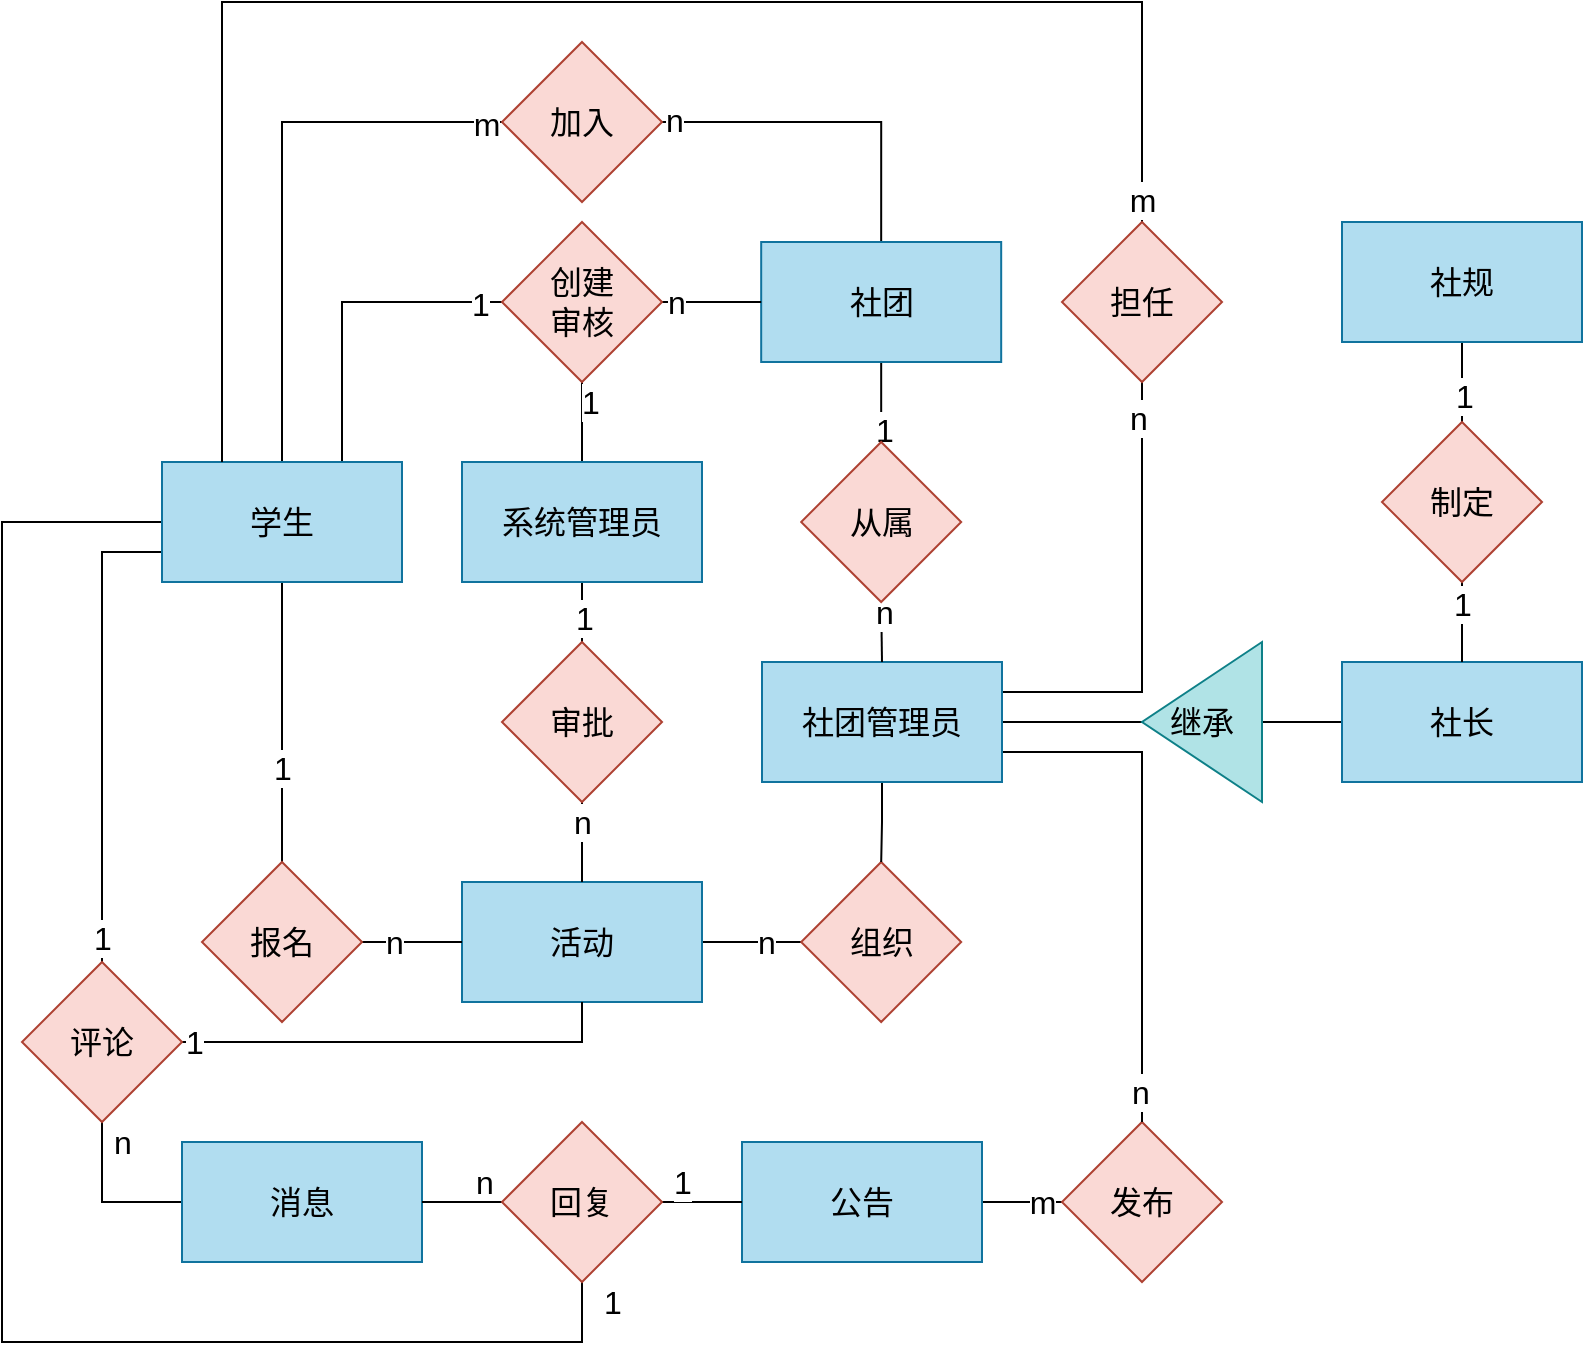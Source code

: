 <mxfile version="20.4.0" type="device"><diagram id="WqUyGCON9PxDdQ77dEnk" name="第 1 页"><mxGraphModel dx="782" dy="380" grid="1" gridSize="10" guides="1" tooltips="1" connect="1" arrows="1" fold="1" page="1" pageScale="1" pageWidth="827" pageHeight="1169" math="0" shadow="0"><root><mxCell id="0"/><mxCell id="1" parent="0"/><mxCell id="azURe_bY_3w7SQK5VZFK-41" style="edgeStyle=orthogonalEdgeStyle;rounded=0;orthogonalLoop=1;jettySize=auto;html=1;exitX=0.5;exitY=1;exitDx=0;exitDy=0;entryX=0.5;entryY=0;entryDx=0;entryDy=0;strokeColor=default;fontSize=16;endArrow=none;endFill=0;" parent="1" source="azURe_bY_3w7SQK5VZFK-16" target="azURe_bY_3w7SQK5VZFK-34" edge="1"><mxGeometry relative="1" as="geometry"/></mxCell><mxCell id="URBMS7y-x_T86t-qxPSA-16" value="1" style="edgeLabel;html=1;align=center;verticalAlign=middle;resizable=0;points=[];fontSize=16;" parent="azURe_bY_3w7SQK5VZFK-41" vertex="1" connectable="0"><mxGeometry x="-0.825" y="1" relative="1" as="geometry"><mxPoint x="-1" y="80" as="offset"/></mxGeometry></mxCell><mxCell id="azURe_bY_3w7SQK5VZFK-43" style="edgeStyle=orthogonalEdgeStyle;rounded=0;orthogonalLoop=1;jettySize=auto;html=1;exitX=0;exitY=0.75;exitDx=0;exitDy=0;entryX=0.5;entryY=0;entryDx=0;entryDy=0;strokeColor=default;fontSize=16;endArrow=none;endFill=0;" parent="1" source="azURe_bY_3w7SQK5VZFK-16" target="azURe_bY_3w7SQK5VZFK-42" edge="1"><mxGeometry relative="1" as="geometry"/></mxCell><mxCell id="azURe_bY_3w7SQK5VZFK-95" value="1" style="edgeLabel;html=1;align=center;verticalAlign=middle;resizable=0;points=[];fontSize=16;" parent="azURe_bY_3w7SQK5VZFK-43" vertex="1" connectable="0"><mxGeometry x="0.683" relative="1" as="geometry"><mxPoint y="25" as="offset"/></mxGeometry></mxCell><mxCell id="azURe_bY_3w7SQK5VZFK-62" style="edgeStyle=orthogonalEdgeStyle;rounded=0;orthogonalLoop=1;jettySize=auto;html=1;exitX=0;exitY=0.5;exitDx=0;exitDy=0;entryX=0.5;entryY=1;entryDx=0;entryDy=0;strokeColor=default;fontSize=16;endArrow=none;endFill=0;" parent="1" source="azURe_bY_3w7SQK5VZFK-16" target="azURe_bY_3w7SQK5VZFK-59" edge="1"><mxGeometry relative="1" as="geometry"><Array as="points"><mxPoint x="18" y="350"/><mxPoint x="18" y="760"/><mxPoint x="308" y="760"/></Array></mxGeometry></mxCell><mxCell id="azURe_bY_3w7SQK5VZFK-90" value="1" style="edgeLabel;html=1;align=center;verticalAlign=middle;resizable=0;points=[];fontSize=16;" parent="azURe_bY_3w7SQK5VZFK-62" vertex="1" connectable="0"><mxGeometry x="0.907" y="-1" relative="1" as="geometry"><mxPoint x="22" y="-21" as="offset"/></mxGeometry></mxCell><mxCell id="URBMS7y-x_T86t-qxPSA-68" style="edgeStyle=orthogonalEdgeStyle;rounded=0;orthogonalLoop=1;jettySize=auto;html=1;exitX=0.75;exitY=0;exitDx=0;exitDy=0;entryX=0;entryY=0.5;entryDx=0;entryDy=0;fontSize=16;endArrow=none;endFill=0;" parent="1" source="azURe_bY_3w7SQK5VZFK-16" target="azURe_bY_3w7SQK5VZFK-20" edge="1"><mxGeometry relative="1" as="geometry"/></mxCell><mxCell id="URBMS7y-x_T86t-qxPSA-107" value="1" style="edgeLabel;html=1;align=center;verticalAlign=middle;resizable=0;points=[];fontSize=16;" parent="URBMS7y-x_T86t-qxPSA-68" vertex="1" connectable="0"><mxGeometry x="0.859" y="-1" relative="1" as="geometry"><mxPoint as="offset"/></mxGeometry></mxCell><mxCell id="URBMS7y-x_T86t-qxPSA-69" style="edgeStyle=orthogonalEdgeStyle;rounded=0;orthogonalLoop=1;jettySize=auto;html=1;exitX=0.5;exitY=0;exitDx=0;exitDy=0;entryX=0;entryY=0.5;entryDx=0;entryDy=0;fontSize=16;endArrow=none;endFill=0;" parent="1" source="azURe_bY_3w7SQK5VZFK-16" target="azURe_bY_3w7SQK5VZFK-24" edge="1"><mxGeometry relative="1" as="geometry"/></mxCell><mxCell id="URBMS7y-x_T86t-qxPSA-102" value="m" style="edgeLabel;html=1;align=center;verticalAlign=middle;resizable=0;points=[];fontSize=16;" parent="URBMS7y-x_T86t-qxPSA-69" vertex="1" connectable="0"><mxGeometry x="0.939" y="-1" relative="1" as="geometry"><mxPoint as="offset"/></mxGeometry></mxCell><object label="&lt;font style=&quot;font-size: 16px;&quot;&gt;学生&lt;/font&gt;" id="azURe_bY_3w7SQK5VZFK-16"><mxCell style="rounded=0;whiteSpace=wrap;html=1;fillColor=#b1ddf0;strokeColor=#10739e;" parent="1" vertex="1"><mxGeometry x="98" y="320" width="120" height="60" as="geometry"/></mxCell></object><mxCell id="URBMS7y-x_T86t-qxPSA-75" style="edgeStyle=orthogonalEdgeStyle;rounded=0;orthogonalLoop=1;jettySize=auto;html=1;exitX=0.5;exitY=0;exitDx=0;exitDy=0;entryX=1;entryY=0.5;entryDx=0;entryDy=0;fontSize=16;endArrow=none;endFill=0;" parent="1" source="azURe_bY_3w7SQK5VZFK-17" target="azURe_bY_3w7SQK5VZFK-24" edge="1"><mxGeometry relative="1" as="geometry"/></mxCell><mxCell id="URBMS7y-x_T86t-qxPSA-103" value="n" style="edgeLabel;html=1;align=center;verticalAlign=middle;resizable=0;points=[];fontSize=16;" parent="URBMS7y-x_T86t-qxPSA-75" vertex="1" connectable="0"><mxGeometry x="0.926" y="-1" relative="1" as="geometry"><mxPoint as="offset"/></mxGeometry></mxCell><mxCell id="URBMS7y-x_T86t-qxPSA-77" style="edgeStyle=orthogonalEdgeStyle;rounded=0;orthogonalLoop=1;jettySize=auto;html=1;exitX=0.5;exitY=1;exitDx=0;exitDy=0;entryX=0.5;entryY=0;entryDx=0;entryDy=0;fontSize=16;endArrow=none;endFill=0;" parent="1" source="azURe_bY_3w7SQK5VZFK-17" target="URBMS7y-x_T86t-qxPSA-71" edge="1"><mxGeometry relative="1" as="geometry"/></mxCell><mxCell id="URBMS7y-x_T86t-qxPSA-105" value="1" style="edgeLabel;html=1;align=center;verticalAlign=middle;resizable=0;points=[];fontSize=16;" parent="URBMS7y-x_T86t-qxPSA-77" vertex="1" connectable="0"><mxGeometry x="0.672" y="1" relative="1" as="geometry"><mxPoint as="offset"/></mxGeometry></mxCell><mxCell id="azURe_bY_3w7SQK5VZFK-17" value="社团" style="rounded=0;whiteSpace=wrap;html=1;fontSize=16;fillColor=#b1ddf0;strokeColor=#10739e;" parent="1" vertex="1"><mxGeometry x="397.59" y="210" width="120" height="60" as="geometry"/></mxCell><mxCell id="URBMS7y-x_T86t-qxPSA-53" style="edgeStyle=orthogonalEdgeStyle;rounded=0;orthogonalLoop=1;jettySize=auto;html=1;exitX=0.5;exitY=1;exitDx=0;exitDy=0;entryX=0.5;entryY=0;entryDx=0;entryDy=0;fontSize=16;endArrow=none;endFill=0;" parent="1" source="azURe_bY_3w7SQK5VZFK-20" target="azURe_bY_3w7SQK5VZFK-27" edge="1"><mxGeometry relative="1" as="geometry"/></mxCell><mxCell id="URBMS7y-x_T86t-qxPSA-55" value="1" style="edgeLabel;html=1;align=center;verticalAlign=middle;resizable=0;points=[];fontSize=16;" parent="URBMS7y-x_T86t-qxPSA-53" vertex="1" connectable="0"><mxGeometry x="0.683" relative="1" as="geometry"><mxPoint x="4" y="-24" as="offset"/></mxGeometry></mxCell><mxCell id="URBMS7y-x_T86t-qxPSA-76" style="edgeStyle=orthogonalEdgeStyle;rounded=0;orthogonalLoop=1;jettySize=auto;html=1;exitX=1;exitY=0.5;exitDx=0;exitDy=0;entryX=0;entryY=0.5;entryDx=0;entryDy=0;fontSize=16;endArrow=none;endFill=0;" parent="1" source="azURe_bY_3w7SQK5VZFK-20" target="azURe_bY_3w7SQK5VZFK-17" edge="1"><mxGeometry relative="1" as="geometry"/></mxCell><mxCell id="URBMS7y-x_T86t-qxPSA-108" value="n" style="edgeLabel;html=1;align=center;verticalAlign=middle;resizable=0;points=[];fontSize=16;" parent="URBMS7y-x_T86t-qxPSA-76" vertex="1" connectable="0"><mxGeometry x="-0.712" relative="1" as="geometry"><mxPoint as="offset"/></mxGeometry></mxCell><mxCell id="azURe_bY_3w7SQK5VZFK-20" value="创建&lt;br&gt;审核" style="rhombus;whiteSpace=wrap;html=1;fontSize=16;fillColor=#fad9d5;strokeColor=#ae4132;" parent="1" vertex="1"><mxGeometry x="268" y="200" width="80" height="80" as="geometry"/></mxCell><mxCell id="azURe_bY_3w7SQK5VZFK-24" value="加入" style="rhombus;whiteSpace=wrap;html=1;fontSize=16;fillColor=#fad9d5;strokeColor=#ae4132;" parent="1" vertex="1"><mxGeometry x="268" y="110" width="80" height="80" as="geometry"/></mxCell><mxCell id="URBMS7y-x_T86t-qxPSA-52" style="edgeStyle=orthogonalEdgeStyle;rounded=0;orthogonalLoop=1;jettySize=auto;html=1;exitX=0.5;exitY=1;exitDx=0;exitDy=0;entryX=0.5;entryY=0;entryDx=0;entryDy=0;fontSize=16;endArrow=none;endFill=0;" parent="1" source="azURe_bY_3w7SQK5VZFK-27" target="URBMS7y-x_T86t-qxPSA-51" edge="1"><mxGeometry relative="1" as="geometry"/></mxCell><mxCell id="URBMS7y-x_T86t-qxPSA-57" value="1" style="edgeLabel;html=1;align=center;verticalAlign=middle;resizable=0;points=[];fontSize=16;" parent="URBMS7y-x_T86t-qxPSA-52" vertex="1" connectable="0"><mxGeometry x="0.178" y="1" relative="1" as="geometry"><mxPoint as="offset"/></mxGeometry></mxCell><mxCell id="URBMS7y-x_T86t-qxPSA-56" style="edgeStyle=orthogonalEdgeStyle;rounded=0;orthogonalLoop=1;jettySize=auto;html=1;fontSize=16;endArrow=none;endFill=0;" parent="1" source="azURe_bY_3w7SQK5VZFK-27" edge="1"><mxGeometry relative="1" as="geometry"><mxPoint x="308" y="310" as="targetPoint"/></mxGeometry></mxCell><mxCell id="azURe_bY_3w7SQK5VZFK-27" value="系统管理员" style="rounded=0;whiteSpace=wrap;html=1;fontSize=16;fillColor=#b1ddf0;strokeColor=#10739e;" parent="1" vertex="1"><mxGeometry x="248" y="320" width="120" height="60" as="geometry"/></mxCell><mxCell id="azURe_bY_3w7SQK5VZFK-37" style="edgeStyle=orthogonalEdgeStyle;rounded=0;orthogonalLoop=1;jettySize=auto;html=1;exitX=1;exitY=0.5;exitDx=0;exitDy=0;entryX=0;entryY=0.5;entryDx=0;entryDy=0;strokeColor=default;fontSize=16;endArrow=none;endFill=0;" parent="1" source="azURe_bY_3w7SQK5VZFK-29" target="azURe_bY_3w7SQK5VZFK-30" edge="1"><mxGeometry relative="1" as="geometry"/></mxCell><mxCell id="azURe_bY_3w7SQK5VZFK-89" value="n" style="edgeLabel;html=1;align=center;verticalAlign=middle;resizable=0;points=[];fontSize=16;" parent="azURe_bY_3w7SQK5VZFK-37" vertex="1" connectable="0"><mxGeometry x="-0.556" y="1" relative="1" as="geometry"><mxPoint x="21" y="1" as="offset"/></mxGeometry></mxCell><mxCell id="azURe_bY_3w7SQK5VZFK-29" value="活动" style="rounded=0;whiteSpace=wrap;html=1;fontSize=16;fillColor=#b1ddf0;strokeColor=#10739e;" parent="1" vertex="1"><mxGeometry x="248" y="530" width="120" height="60" as="geometry"/></mxCell><mxCell id="azURe_bY_3w7SQK5VZFK-30" value="组织" style="rhombus;whiteSpace=wrap;html=1;fontSize=16;fillColor=#fad9d5;strokeColor=#ae4132;" parent="1" vertex="1"><mxGeometry x="417.59" y="520" width="80" height="80" as="geometry"/></mxCell><mxCell id="azURe_bY_3w7SQK5VZFK-40" style="edgeStyle=orthogonalEdgeStyle;rounded=0;orthogonalLoop=1;jettySize=auto;html=1;exitX=1;exitY=0.5;exitDx=0;exitDy=0;entryX=0;entryY=0.5;entryDx=0;entryDy=0;strokeColor=default;fontSize=16;endArrow=none;endFill=0;" parent="1" source="azURe_bY_3w7SQK5VZFK-34" target="azURe_bY_3w7SQK5VZFK-29" edge="1"><mxGeometry relative="1" as="geometry"/></mxCell><mxCell id="azURe_bY_3w7SQK5VZFK-86" value="n" style="edgeLabel;html=1;align=center;verticalAlign=middle;resizable=0;points=[];fontSize=16;" parent="azURe_bY_3w7SQK5VZFK-40" vertex="1" connectable="0"><mxGeometry x="0.165" y="-4" relative="1" as="geometry"><mxPoint x="-13" y="-4" as="offset"/></mxGeometry></mxCell><mxCell id="azURe_bY_3w7SQK5VZFK-34" value="报名" style="rhombus;whiteSpace=wrap;html=1;fontSize=16;fillColor=#fad9d5;strokeColor=#ae4132;" parent="1" vertex="1"><mxGeometry x="118" y="520" width="80" height="80" as="geometry"/></mxCell><mxCell id="azURe_bY_3w7SQK5VZFK-44" style="edgeStyle=orthogonalEdgeStyle;rounded=0;orthogonalLoop=1;jettySize=auto;html=1;exitX=1;exitY=0.5;exitDx=0;exitDy=0;entryX=0.5;entryY=1;entryDx=0;entryDy=0;strokeColor=default;fontSize=16;endArrow=none;endFill=0;" parent="1" source="azURe_bY_3w7SQK5VZFK-42" target="azURe_bY_3w7SQK5VZFK-29" edge="1"><mxGeometry relative="1" as="geometry"/></mxCell><mxCell id="azURe_bY_3w7SQK5VZFK-94" value="1" style="edgeLabel;html=1;align=center;verticalAlign=middle;resizable=0;points=[];fontSize=16;" parent="azURe_bY_3w7SQK5VZFK-44" vertex="1" connectable="0"><mxGeometry x="-0.577" y="2" relative="1" as="geometry"><mxPoint x="-41" y="2" as="offset"/></mxGeometry></mxCell><mxCell id="azURe_bY_3w7SQK5VZFK-64" style="edgeStyle=orthogonalEdgeStyle;rounded=0;orthogonalLoop=1;jettySize=auto;html=1;exitX=0.5;exitY=1;exitDx=0;exitDy=0;entryX=0;entryY=0.5;entryDx=0;entryDy=0;strokeColor=default;fontSize=16;endArrow=none;endFill=0;" parent="1" source="azURe_bY_3w7SQK5VZFK-42" target="azURe_bY_3w7SQK5VZFK-46" edge="1"><mxGeometry relative="1" as="geometry"/></mxCell><mxCell id="azURe_bY_3w7SQK5VZFK-96" value="n" style="edgeLabel;html=1;align=center;verticalAlign=middle;resizable=0;points=[];fontSize=16;" parent="azURe_bY_3w7SQK5VZFK-64" vertex="1" connectable="0"><mxGeometry x="-0.174" y="2" relative="1" as="geometry"><mxPoint x="8" y="-23" as="offset"/></mxGeometry></mxCell><mxCell id="azURe_bY_3w7SQK5VZFK-42" value="评论" style="rhombus;whiteSpace=wrap;html=1;fontSize=16;fillColor=#fad9d5;strokeColor=#ae4132;" parent="1" vertex="1"><mxGeometry x="28" y="570" width="80" height="80" as="geometry"/></mxCell><mxCell id="azURe_bY_3w7SQK5VZFK-60" style="edgeStyle=orthogonalEdgeStyle;rounded=0;orthogonalLoop=1;jettySize=auto;html=1;exitX=1;exitY=0.5;exitDx=0;exitDy=0;entryX=0;entryY=0.5;entryDx=0;entryDy=0;strokeColor=default;fontSize=16;endArrow=none;endFill=0;" parent="1" source="azURe_bY_3w7SQK5VZFK-46" target="azURe_bY_3w7SQK5VZFK-59" edge="1"><mxGeometry relative="1" as="geometry"/></mxCell><mxCell id="azURe_bY_3w7SQK5VZFK-92" value="n" style="edgeLabel;html=1;align=center;verticalAlign=middle;resizable=0;points=[];fontSize=16;" parent="azURe_bY_3w7SQK5VZFK-60" vertex="1" connectable="0"><mxGeometry x="0.549" y="-2" relative="1" as="geometry"><mxPoint y="-12" as="offset"/></mxGeometry></mxCell><mxCell id="azURe_bY_3w7SQK5VZFK-46" value="消息" style="rounded=0;whiteSpace=wrap;html=1;fontSize=16;fillColor=#b1ddf0;strokeColor=#10739e;" parent="1" vertex="1"><mxGeometry x="108" y="660" width="120" height="60" as="geometry"/></mxCell><mxCell id="URBMS7y-x_T86t-qxPSA-84" style="edgeStyle=orthogonalEdgeStyle;rounded=0;orthogonalLoop=1;jettySize=auto;html=1;exitX=1;exitY=0.5;exitDx=0;exitDy=0;entryX=0;entryY=0.5;entryDx=0;entryDy=0;fontSize=16;endArrow=none;endFill=0;" parent="1" source="azURe_bY_3w7SQK5VZFK-47" target="azURe_bY_3w7SQK5VZFK-55" edge="1"><mxGeometry relative="1" as="geometry"/></mxCell><mxCell id="URBMS7y-x_T86t-qxPSA-99" value="m" style="edgeLabel;html=1;align=center;verticalAlign=middle;resizable=0;points=[];fontSize=16;" parent="URBMS7y-x_T86t-qxPSA-84" vertex="1" connectable="0"><mxGeometry x="0.76" y="-1" relative="1" as="geometry"><mxPoint x="-5" y="-1" as="offset"/></mxGeometry></mxCell><mxCell id="azURe_bY_3w7SQK5VZFK-47" value="公告" style="rounded=0;whiteSpace=wrap;html=1;fontSize=16;fillColor=#b1ddf0;strokeColor=#10739e;" parent="1" vertex="1"><mxGeometry x="388" y="660" width="120" height="60" as="geometry"/></mxCell><mxCell id="azURe_bY_3w7SQK5VZFK-55" value="发布" style="rhombus;whiteSpace=wrap;html=1;fontSize=16;fillColor=#fad9d5;strokeColor=#ae4132;" parent="1" vertex="1"><mxGeometry x="548" y="650" width="80" height="80" as="geometry"/></mxCell><mxCell id="azURe_bY_3w7SQK5VZFK-61" style="edgeStyle=orthogonalEdgeStyle;rounded=0;orthogonalLoop=1;jettySize=auto;html=1;exitX=1;exitY=0.5;exitDx=0;exitDy=0;entryX=0;entryY=0.5;entryDx=0;entryDy=0;strokeColor=default;fontSize=16;endArrow=none;endFill=0;" parent="1" source="azURe_bY_3w7SQK5VZFK-59" target="azURe_bY_3w7SQK5VZFK-47" edge="1"><mxGeometry relative="1" as="geometry"/></mxCell><mxCell id="azURe_bY_3w7SQK5VZFK-91" value="1" style="edgeLabel;html=1;align=center;verticalAlign=middle;resizable=0;points=[];fontSize=16;" parent="azURe_bY_3w7SQK5VZFK-61" vertex="1" connectable="0"><mxGeometry x="-0.308" y="3" relative="1" as="geometry"><mxPoint x="-4" y="-7" as="offset"/></mxGeometry></mxCell><mxCell id="azURe_bY_3w7SQK5VZFK-93" value="" style="edgeStyle=orthogonalEdgeStyle;rounded=0;orthogonalLoop=1;jettySize=auto;html=1;strokeColor=default;fontSize=16;endArrow=none;endFill=0;" parent="1" source="azURe_bY_3w7SQK5VZFK-59" target="azURe_bY_3w7SQK5VZFK-46" edge="1"><mxGeometry relative="1" as="geometry"/></mxCell><mxCell id="azURe_bY_3w7SQK5VZFK-59" value="回复" style="rhombus;whiteSpace=wrap;html=1;fontSize=16;fillColor=#fad9d5;strokeColor=#ae4132;" parent="1" vertex="1"><mxGeometry x="268" y="650" width="80" height="80" as="geometry"/></mxCell><mxCell id="URBMS7y-x_T86t-qxPSA-67" style="edgeStyle=orthogonalEdgeStyle;rounded=0;orthogonalLoop=1;jettySize=auto;html=1;exitX=0.5;exitY=0;exitDx=0;exitDy=0;entryX=0.25;entryY=0;entryDx=0;entryDy=0;fontSize=16;endArrow=none;endFill=0;" parent="1" source="URBMS7y-x_T86t-qxPSA-25" target="azURe_bY_3w7SQK5VZFK-16" edge="1"><mxGeometry relative="1" as="geometry"><Array as="points"><mxPoint x="588" y="90"/><mxPoint x="128" y="90"/></Array></mxGeometry></mxCell><mxCell id="URBMS7y-x_T86t-qxPSA-101" value="m" style="edgeLabel;html=1;align=center;verticalAlign=middle;resizable=0;points=[];fontSize=16;" parent="URBMS7y-x_T86t-qxPSA-67" vertex="1" connectable="0"><mxGeometry x="-0.972" y="3" relative="1" as="geometry"><mxPoint x="3" as="offset"/></mxGeometry></mxCell><mxCell id="URBMS7y-x_T86t-qxPSA-85" style="edgeStyle=orthogonalEdgeStyle;rounded=0;orthogonalLoop=1;jettySize=auto;html=1;exitX=0.5;exitY=1;exitDx=0;exitDy=0;entryX=1;entryY=0.25;entryDx=0;entryDy=0;fontSize=16;endArrow=none;endFill=0;" parent="1" source="URBMS7y-x_T86t-qxPSA-25" target="URBMS7y-x_T86t-qxPSA-62" edge="1"><mxGeometry relative="1" as="geometry"><Array as="points"><mxPoint x="588" y="435"/></Array></mxGeometry></mxCell><mxCell id="URBMS7y-x_T86t-qxPSA-104" value="n" style="edgeLabel;html=1;align=center;verticalAlign=middle;resizable=0;points=[];fontSize=16;" parent="URBMS7y-x_T86t-qxPSA-85" vertex="1" connectable="0"><mxGeometry x="-0.84" y="-2" relative="1" as="geometry"><mxPoint as="offset"/></mxGeometry></mxCell><mxCell id="URBMS7y-x_T86t-qxPSA-25" value="担任&lt;br&gt;" style="rhombus;whiteSpace=wrap;html=1;fontSize=16;fillColor=#fad9d5;strokeColor=#ae4132;" parent="1" vertex="1"><mxGeometry x="548" y="200" width="80" height="80" as="geometry"/></mxCell><mxCell id="URBMS7y-x_T86t-qxPSA-54" style="edgeStyle=orthogonalEdgeStyle;rounded=0;orthogonalLoop=1;jettySize=auto;html=1;exitX=0.5;exitY=1;exitDx=0;exitDy=0;entryX=0.5;entryY=0;entryDx=0;entryDy=0;fontSize=16;endArrow=none;endFill=0;" parent="1" source="URBMS7y-x_T86t-qxPSA-51" target="azURe_bY_3w7SQK5VZFK-29" edge="1"><mxGeometry relative="1" as="geometry"/></mxCell><mxCell id="URBMS7y-x_T86t-qxPSA-58" value="n" style="edgeLabel;html=1;align=center;verticalAlign=middle;resizable=0;points=[];fontSize=16;" parent="URBMS7y-x_T86t-qxPSA-54" vertex="1" connectable="0"><mxGeometry x="0.198" y="-1" relative="1" as="geometry"><mxPoint x="1" y="-14" as="offset"/></mxGeometry></mxCell><mxCell id="URBMS7y-x_T86t-qxPSA-51" value="审批" style="rhombus;whiteSpace=wrap;html=1;fontSize=16;fillColor=#fad9d5;strokeColor=#ae4132;" parent="1" vertex="1"><mxGeometry x="268" y="410" width="80" height="80" as="geometry"/></mxCell><mxCell id="URBMS7y-x_T86t-qxPSA-70" style="edgeStyle=orthogonalEdgeStyle;rounded=0;orthogonalLoop=1;jettySize=auto;html=1;exitX=0.5;exitY=1;exitDx=0;exitDy=0;fontSize=16;endArrow=none;endFill=0;" parent="1" source="URBMS7y-x_T86t-qxPSA-62" target="azURe_bY_3w7SQK5VZFK-30" edge="1"><mxGeometry relative="1" as="geometry"/></mxCell><mxCell id="URBMS7y-x_T86t-qxPSA-79" style="edgeStyle=orthogonalEdgeStyle;rounded=0;orthogonalLoop=1;jettySize=auto;html=1;exitX=1;exitY=0.75;exitDx=0;exitDy=0;fontSize=16;endArrow=none;endFill=0;" parent="1" source="URBMS7y-x_T86t-qxPSA-62" target="azURe_bY_3w7SQK5VZFK-55" edge="1"><mxGeometry relative="1" as="geometry"/></mxCell><mxCell id="URBMS7y-x_T86t-qxPSA-98" value="n" style="edgeLabel;html=1;align=center;verticalAlign=middle;resizable=0;points=[];fontSize=16;" parent="URBMS7y-x_T86t-qxPSA-79" vertex="1" connectable="0"><mxGeometry x="0.88" y="-1" relative="1" as="geometry"><mxPoint as="offset"/></mxGeometry></mxCell><mxCell id="URBMS7y-x_T86t-qxPSA-81" style="edgeStyle=orthogonalEdgeStyle;rounded=0;orthogonalLoop=1;jettySize=auto;html=1;exitX=1;exitY=0.5;exitDx=0;exitDy=0;entryX=1;entryY=0.5;entryDx=0;entryDy=0;fontSize=16;endArrow=none;endFill=0;" parent="1" source="URBMS7y-x_T86t-qxPSA-62" target="URBMS7y-x_T86t-qxPSA-80" edge="1"><mxGeometry relative="1" as="geometry"/></mxCell><mxCell id="URBMS7y-x_T86t-qxPSA-62" value="社团管理员" style="rounded=0;whiteSpace=wrap;html=1;fontSize=16;fillColor=#b1ddf0;strokeColor=#10739e;" parent="1" vertex="1"><mxGeometry x="398" y="420" width="120" height="60" as="geometry"/></mxCell><mxCell id="URBMS7y-x_T86t-qxPSA-78" style="edgeStyle=orthogonalEdgeStyle;rounded=0;orthogonalLoop=1;jettySize=auto;html=1;exitX=0.5;exitY=1;exitDx=0;exitDy=0;entryX=0.5;entryY=0;entryDx=0;entryDy=0;fontSize=16;endArrow=none;endFill=0;" parent="1" source="URBMS7y-x_T86t-qxPSA-71" target="URBMS7y-x_T86t-qxPSA-62" edge="1"><mxGeometry relative="1" as="geometry"/></mxCell><mxCell id="URBMS7y-x_T86t-qxPSA-106" value="n" style="edgeLabel;html=1;align=center;verticalAlign=middle;resizable=0;points=[];fontSize=16;" parent="URBMS7y-x_T86t-qxPSA-78" vertex="1" connectable="0"><mxGeometry x="-0.666" y="1" relative="1" as="geometry"><mxPoint as="offset"/></mxGeometry></mxCell><mxCell id="URBMS7y-x_T86t-qxPSA-71" value="从属" style="rhombus;whiteSpace=wrap;html=1;fontSize=16;fillColor=#fad9d5;strokeColor=#ae4132;" parent="1" vertex="1"><mxGeometry x="417.59" y="310" width="80" height="80" as="geometry"/></mxCell><mxCell id="URBMS7y-x_T86t-qxPSA-90" style="edgeStyle=orthogonalEdgeStyle;rounded=0;orthogonalLoop=1;jettySize=auto;html=1;exitX=0;exitY=0.5;exitDx=0;exitDy=0;entryX=0;entryY=0.5;entryDx=0;entryDy=0;fontSize=16;endArrow=none;endFill=0;" parent="1" source="URBMS7y-x_T86t-qxPSA-80" target="URBMS7y-x_T86t-qxPSA-82" edge="1"><mxGeometry relative="1" as="geometry"/></mxCell><mxCell id="URBMS7y-x_T86t-qxPSA-80" value="继承" style="triangle;whiteSpace=wrap;html=1;fontSize=16;direction=west;fillColor=#b0e3e6;strokeColor=#0e8088;" parent="1" vertex="1"><mxGeometry x="588" y="410" width="60" height="80" as="geometry"/></mxCell><mxCell id="URBMS7y-x_T86t-qxPSA-82" value="社长" style="rounded=0;whiteSpace=wrap;html=1;fontSize=16;fillColor=#b1ddf0;strokeColor=#10739e;" parent="1" vertex="1"><mxGeometry x="688" y="420" width="120" height="60" as="geometry"/></mxCell><mxCell id="URBMS7y-x_T86t-qxPSA-93" style="edgeStyle=orthogonalEdgeStyle;rounded=0;orthogonalLoop=1;jettySize=auto;html=1;exitX=0.5;exitY=1;exitDx=0;exitDy=0;entryX=0.5;entryY=0;entryDx=0;entryDy=0;fontSize=16;endArrow=none;endFill=0;" parent="1" source="URBMS7y-x_T86t-qxPSA-91" target="URBMS7y-x_T86t-qxPSA-92" edge="1"><mxGeometry relative="1" as="geometry"/></mxCell><mxCell id="URBMS7y-x_T86t-qxPSA-96" value="1" style="edgeLabel;html=1;align=center;verticalAlign=middle;resizable=0;points=[];fontSize=16;" parent="URBMS7y-x_T86t-qxPSA-93" vertex="1" connectable="0"><mxGeometry x="0.336" y="1" relative="1" as="geometry"><mxPoint as="offset"/></mxGeometry></mxCell><mxCell id="URBMS7y-x_T86t-qxPSA-91" value="社规" style="rounded=0;whiteSpace=wrap;html=1;fontSize=16;fillColor=#b1ddf0;strokeColor=#10739e;" parent="1" vertex="1"><mxGeometry x="688" y="200" width="120" height="60" as="geometry"/></mxCell><mxCell id="URBMS7y-x_T86t-qxPSA-94" style="edgeStyle=orthogonalEdgeStyle;rounded=0;orthogonalLoop=1;jettySize=auto;html=1;exitX=0.5;exitY=1;exitDx=0;exitDy=0;entryX=0.5;entryY=0;entryDx=0;entryDy=0;fontSize=16;endArrow=none;endFill=0;" parent="1" source="URBMS7y-x_T86t-qxPSA-92" target="URBMS7y-x_T86t-qxPSA-82" edge="1"><mxGeometry relative="1" as="geometry"/></mxCell><mxCell id="URBMS7y-x_T86t-qxPSA-95" value="1" style="edgeLabel;html=1;align=center;verticalAlign=middle;resizable=0;points=[];fontSize=16;" parent="URBMS7y-x_T86t-qxPSA-94" vertex="1" connectable="0"><mxGeometry x="0.619" relative="1" as="geometry"><mxPoint y="-22" as="offset"/></mxGeometry></mxCell><mxCell id="URBMS7y-x_T86t-qxPSA-92" value="制定" style="rhombus;whiteSpace=wrap;html=1;fontSize=16;fillColor=#fad9d5;strokeColor=#ae4132;" parent="1" vertex="1"><mxGeometry x="708" y="300" width="80" height="80" as="geometry"/></mxCell></root></mxGraphModel></diagram></mxfile>